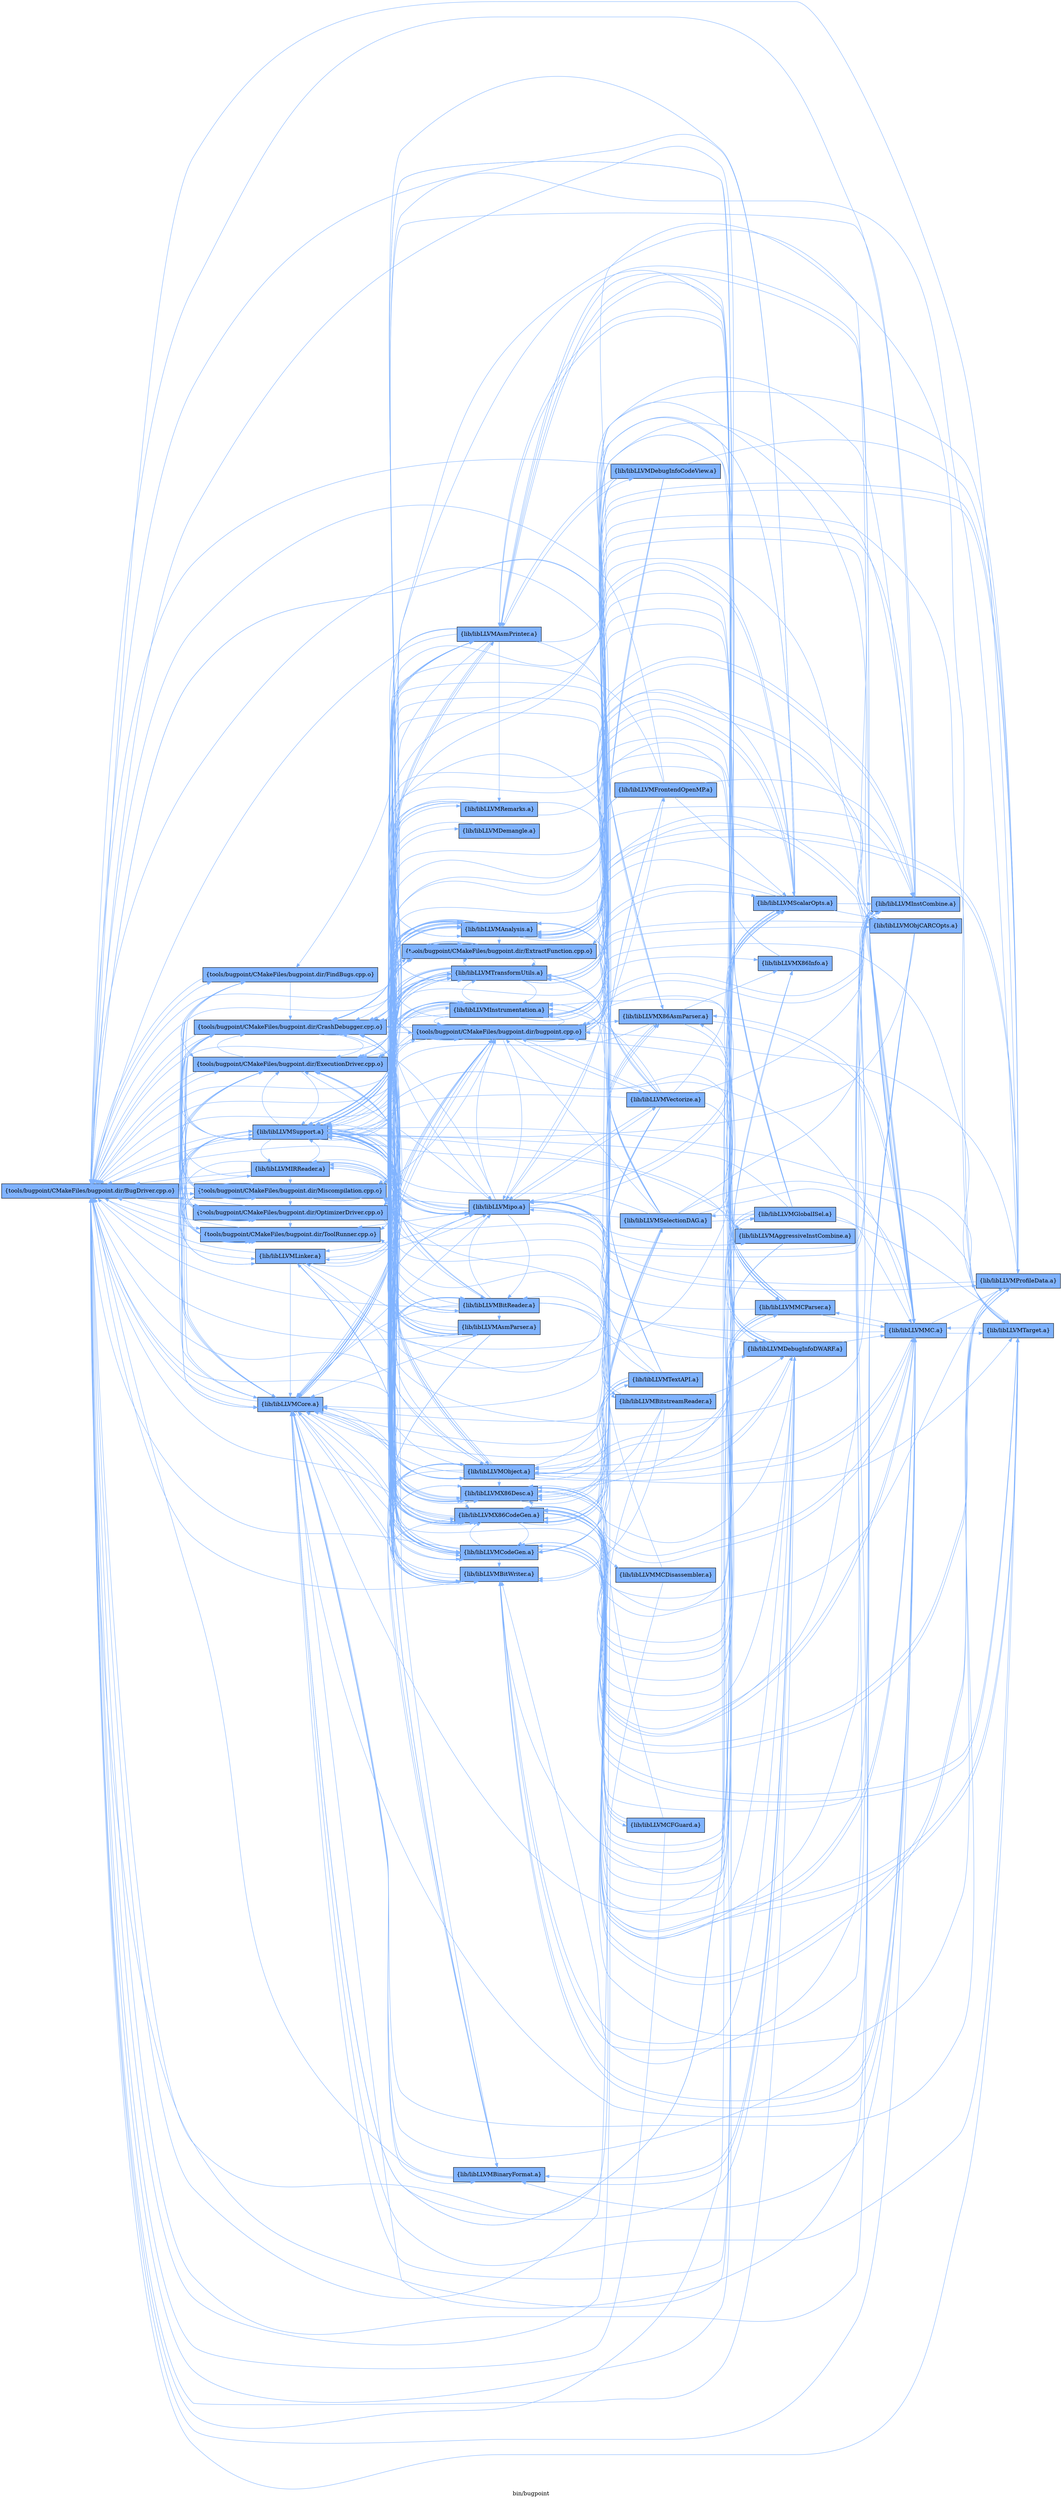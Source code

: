 digraph "bin/bugpoint" {
	label="bin/bugpoint";
	rankdir=LR;
	{ rank=same; Node0x55dd53331638;  }
	{ rank=same; Node0x55dd53336f98; Node0x55dd533371c8; Node0x55dd53338488; Node0x55dd533386b8; Node0x55dd533393d8; Node0x55dd53334478; Node0x55dd5331c198; Node0x55dd5331b798; Node0x55dd5331cf58; Node0x55dd53330b48;  }
	{ rank=same; Node0x55dd53337e48; Node0x55dd5333b598; Node0x55dd5331fed8; Node0x55dd533315e8; Node0x55dd533203d8; Node0x55dd5331ee98; Node0x55dd5331f4d8; Node0x55dd533297a8; Node0x55dd5331df98; Node0x55dd53329258; Node0x55dd5333f788; Node0x55dd5331cc88; Node0x55dd5331c698; Node0x55dd5331de08; Node0x55dd5331caa8; Node0x55dd5332fc48; Node0x55dd533284e8;  }

	Node0x55dd53331638 [shape=record,shape=box,group=1,style=filled,fillcolor="0.600000 0.5 1",label="{tools/bugpoint/CMakeFiles/bugpoint.dir/BugDriver.cpp.o}"];
	Node0x55dd53331638 -> Node0x55dd53336f98[color="0.600000 0.5 1"];
	Node0x55dd53331638 -> Node0x55dd533371c8[color="0.600000 0.5 1"];
	Node0x55dd53331638 -> Node0x55dd53338488[color="0.600000 0.5 1"];
	Node0x55dd53331638 -> Node0x55dd533386b8[color="0.600000 0.5 1"];
	Node0x55dd53331638 -> Node0x55dd533393d8[color="0.600000 0.5 1"];
	Node0x55dd53331638 -> Node0x55dd53334478[color="0.600000 0.5 1"];
	Node0x55dd53331638 -> Node0x55dd5331c198[color="0.600000 0.5 1"];
	Node0x55dd53331638 -> Node0x55dd5331b798[color="0.600000 0.5 1"];
	Node0x55dd53331638 -> Node0x55dd5331cf58[color="0.600000 0.5 1"];
	Node0x55dd53331638 -> Node0x55dd53330b48[color="0.600000 0.5 1"];
	Node0x55dd53336f98 [shape=record,shape=box,group=1,style=filled,fillcolor="0.600000 0.5 1",label="{tools/bugpoint/CMakeFiles/bugpoint.dir/CrashDebugger.cpp.o}"];
	Node0x55dd53336f98 -> Node0x55dd53331638[color="0.600000 0.5 1"];
	Node0x55dd53336f98 -> Node0x55dd533371c8[color="0.600000 0.5 1"];
	Node0x55dd53336f98 -> Node0x55dd53337e48[color="0.600000 0.5 1"];
	Node0x55dd53336f98 -> Node0x55dd533393d8[color="0.600000 0.5 1"];
	Node0x55dd53336f98 -> Node0x55dd5333b598[color="0.600000 0.5 1"];
	Node0x55dd53336f98 -> Node0x55dd5331fed8[color="0.600000 0.5 1"];
	Node0x55dd53336f98 -> Node0x55dd5331c198[color="0.600000 0.5 1"];
	Node0x55dd53336f98 -> Node0x55dd53330b48[color="0.600000 0.5 1"];
	Node0x55dd53336f98 -> Node0x55dd533315e8[color="0.600000 0.5 1"];
	Node0x55dd533371c8 [shape=record,shape=box,group=1,style=filled,fillcolor="0.600000 0.5 1",label="{tools/bugpoint/CMakeFiles/bugpoint.dir/ExecutionDriver.cpp.o}"];
	Node0x55dd533371c8 -> Node0x55dd53331638[color="0.600000 0.5 1"];
	Node0x55dd533371c8 -> Node0x55dd53336f98[color="0.600000 0.5 1"];
	Node0x55dd533371c8 -> Node0x55dd533393d8[color="0.600000 0.5 1"];
	Node0x55dd533371c8 -> Node0x55dd53334478[color="0.600000 0.5 1"];
	Node0x55dd533371c8 -> Node0x55dd53330b48[color="0.600000 0.5 1"];
	Node0x55dd53338488 [shape=record,shape=box,group=1,style=filled,fillcolor="0.600000 0.5 1",label="{tools/bugpoint/CMakeFiles/bugpoint.dir/FindBugs.cpp.o}"];
	Node0x55dd53338488 -> Node0x55dd53331638[color="0.600000 0.5 1"];
	Node0x55dd53338488 -> Node0x55dd53336f98[color="0.600000 0.5 1"];
	Node0x55dd53338488 -> Node0x55dd533371c8[color="0.600000 0.5 1"];
	Node0x55dd53338488 -> Node0x55dd533386b8[color="0.600000 0.5 1"];
	Node0x55dd53338488 -> Node0x55dd533393d8[color="0.600000 0.5 1"];
	Node0x55dd53338488 -> Node0x55dd53330b48[color="0.600000 0.5 1"];
	Node0x55dd533386b8 [shape=record,shape=box,group=1,style=filled,fillcolor="0.600000 0.5 1",label="{tools/bugpoint/CMakeFiles/bugpoint.dir/Miscompilation.cpp.o}"];
	Node0x55dd533386b8 -> Node0x55dd53331638[color="0.600000 0.5 1"];
	Node0x55dd533386b8 -> Node0x55dd53336f98[color="0.600000 0.5 1"];
	Node0x55dd533386b8 -> Node0x55dd533371c8[color="0.600000 0.5 1"];
	Node0x55dd533386b8 -> Node0x55dd53337e48[color="0.600000 0.5 1"];
	Node0x55dd533386b8 -> Node0x55dd53338488[color="0.600000 0.5 1"];
	Node0x55dd533386b8 -> Node0x55dd533393d8[color="0.600000 0.5 1"];
	Node0x55dd533386b8 -> Node0x55dd53334478[color="0.600000 0.5 1"];
	Node0x55dd533386b8 -> Node0x55dd5333b598[color="0.600000 0.5 1"];
	Node0x55dd533386b8 -> Node0x55dd5331c198[color="0.600000 0.5 1"];
	Node0x55dd533386b8 -> Node0x55dd5331cf58[color="0.600000 0.5 1"];
	Node0x55dd533386b8 -> Node0x55dd53330b48[color="0.600000 0.5 1"];
	Node0x55dd533386b8 -> Node0x55dd533315e8[color="0.600000 0.5 1"];
	Node0x55dd533393d8 [shape=record,shape=box,group=1,style=filled,fillcolor="0.600000 0.5 1",label="{tools/bugpoint/CMakeFiles/bugpoint.dir/OptimizerDriver.cpp.o}"];
	Node0x55dd533393d8 -> Node0x55dd53331638[color="0.600000 0.5 1"];
	Node0x55dd533393d8 -> Node0x55dd53336f98[color="0.600000 0.5 1"];
	Node0x55dd533393d8 -> Node0x55dd533371c8[color="0.600000 0.5 1"];
	Node0x55dd533393d8 -> Node0x55dd53334478[color="0.600000 0.5 1"];
	Node0x55dd533393d8 -> Node0x55dd533203d8[color="0.600000 0.5 1"];
	Node0x55dd533393d8 -> Node0x55dd53330b48[color="0.600000 0.5 1"];
	Node0x55dd53334478 [shape=record,shape=box,group=1,style=filled,fillcolor="0.600000 0.5 1",label="{tools/bugpoint/CMakeFiles/bugpoint.dir/ToolRunner.cpp.o}"];
	Node0x55dd53334478 -> Node0x55dd53331638[color="0.600000 0.5 1"];
	Node0x55dd53334478 -> Node0x55dd53336f98[color="0.600000 0.5 1"];
	Node0x55dd53334478 -> Node0x55dd533371c8[color="0.600000 0.5 1"];
	Node0x55dd53334478 -> Node0x55dd53338488[color="0.600000 0.5 1"];
	Node0x55dd53334478 -> Node0x55dd53330b48[color="0.600000 0.5 1"];
	Node0x55dd5331c198 [shape=record,shape=box,group=1,style=filled,fillcolor="0.600000 0.5 1",label="{lib/libLLVMCore.a}"];
	Node0x55dd5331c198 -> Node0x55dd53331638[color="0.600000 0.5 1"];
	Node0x55dd5331c198 -> Node0x55dd53330b48[color="0.600000 0.5 1"];
	Node0x55dd5331c198 -> Node0x55dd53336f98[color="0.600000 0.5 1"];
	Node0x55dd5331c198 -> Node0x55dd5331ee98[color="0.600000 0.5 1"];
	Node0x55dd5331c198 -> Node0x55dd5331fed8[color="0.600000 0.5 1"];
	Node0x55dd5331c198 -> Node0x55dd533203d8[color="0.600000 0.5 1"];
	Node0x55dd5331c198 -> Node0x55dd5331f4d8[color="0.600000 0.5 1"];
	Node0x55dd5331c198 -> Node0x55dd533297a8[color="0.600000 0.5 1"];
	Node0x55dd5331c198 -> Node0x55dd5331df98[color="0.600000 0.5 1"];
	Node0x55dd5331c198 -> Node0x55dd53337e48[color="0.600000 0.5 1"];
	Node0x55dd5331c198 -> Node0x55dd53338488[color="0.600000 0.5 1"];
	Node0x55dd5331c198 -> Node0x55dd53329258[color="0.600000 0.5 1"];
	Node0x55dd5331c198 -> Node0x55dd533371c8[color="0.600000 0.5 1"];
	Node0x55dd5331c198 -> Node0x55dd5333b598[color="0.600000 0.5 1"];
	Node0x55dd5331b798 [shape=record,shape=box,group=1,style=filled,fillcolor="0.600000 0.5 1",label="{lib/libLLVMIRReader.a}"];
	Node0x55dd5331b798 -> Node0x55dd53331638[color="0.600000 0.5 1"];
	Node0x55dd5331b798 -> Node0x55dd53336f98[color="0.600000 0.5 1"];
	Node0x55dd5331b798 -> Node0x55dd533386b8[color="0.600000 0.5 1"];
	Node0x55dd5331b798 -> Node0x55dd5331f4d8[color="0.600000 0.5 1"];
	Node0x55dd5331b798 -> Node0x55dd5331c198[color="0.600000 0.5 1"];
	Node0x55dd5331b798 -> Node0x55dd53330b48[color="0.600000 0.5 1"];
	Node0x55dd5331b798 -> Node0x55dd5333f788[color="0.600000 0.5 1"];
	Node0x55dd5331b798 -> Node0x55dd5331cc88[color="0.600000 0.5 1"];
	Node0x55dd5331cf58 [shape=record,shape=box,group=1,style=filled,fillcolor="0.600000 0.5 1",label="{lib/libLLVMLinker.a}"];
	Node0x55dd5331cf58 -> Node0x55dd53331638[color="0.600000 0.5 1"];
	Node0x55dd5331cf58 -> Node0x55dd53336f98[color="0.600000 0.5 1"];
	Node0x55dd5331cf58 -> Node0x55dd5331ee98[color="0.600000 0.5 1"];
	Node0x55dd5331cf58 -> Node0x55dd5331fed8[color="0.600000 0.5 1"];
	Node0x55dd5331cf58 -> Node0x55dd5331f4d8[color="0.600000 0.5 1"];
	Node0x55dd5331cf58 -> Node0x55dd5331c198[color="0.600000 0.5 1"];
	Node0x55dd5331cf58 -> Node0x55dd5331c698[color="0.600000 0.5 1"];
	Node0x55dd5331cf58 -> Node0x55dd53330b48[color="0.600000 0.5 1"];
	Node0x55dd5331cf58 -> Node0x55dd533315e8[color="0.600000 0.5 1"];
	Node0x55dd5331cf58 -> Node0x55dd5331de08[color="0.600000 0.5 1"];
	Node0x55dd53330b48 [shape=record,shape=box,group=1,style=filled,fillcolor="0.600000 0.5 1",label="{lib/libLLVMSupport.a}"];
	Node0x55dd53330b48 -> Node0x55dd53331638[color="0.600000 0.5 1"];
	Node0x55dd53330b48 -> Node0x55dd53336f98[color="0.600000 0.5 1"];
	Node0x55dd53330b48 -> Node0x55dd533371c8[color="0.600000 0.5 1"];
	Node0x55dd53330b48 -> Node0x55dd5331ee98[color="0.600000 0.5 1"];
	Node0x55dd53330b48 -> Node0x55dd5331fed8[color="0.600000 0.5 1"];
	Node0x55dd53330b48 -> Node0x55dd5331f4d8[color="0.600000 0.5 1"];
	Node0x55dd53330b48 -> Node0x55dd5331c198[color="0.600000 0.5 1"];
	Node0x55dd53330b48 -> Node0x55dd5333b598[color="0.600000 0.5 1"];
	Node0x55dd53330b48 -> Node0x55dd533203d8[color="0.600000 0.5 1"];
	Node0x55dd53330b48 -> Node0x55dd53334478[color="0.600000 0.5 1"];
	Node0x55dd53330b48 -> Node0x55dd5331df98[color="0.600000 0.5 1"];
	Node0x55dd53330b48 -> Node0x55dd5331caa8[color="0.600000 0.5 1"];
	Node0x55dd53330b48 -> Node0x55dd5331b798[color="0.600000 0.5 1"];
	Node0x55dd53330b48 -> Node0x55dd5331c698[color="0.600000 0.5 1"];
	Node0x55dd53330b48 -> Node0x55dd53337e48[color="0.600000 0.5 1"];
	Node0x55dd53330b48 -> Node0x55dd5332fc48[color="0.600000 0.5 1"];
	Node0x55dd53330b48 -> Node0x55dd533284e8[color="0.600000 0.5 1"];
	Node0x55dd53330b48 -> Node0x55dd5331de08[color="0.600000 0.5 1"];
	Node0x55dd53337e48 [shape=record,shape=box,group=1,style=filled,fillcolor="0.600000 0.5 1",label="{tools/bugpoint/CMakeFiles/bugpoint.dir/ExtractFunction.cpp.o}"];
	Node0x55dd53337e48 -> Node0x55dd53331638[color="0.600000 0.5 1"];
	Node0x55dd53337e48 -> Node0x55dd53336f98[color="0.600000 0.5 1"];
	Node0x55dd53337e48 -> Node0x55dd533371c8[color="0.600000 0.5 1"];
	Node0x55dd53337e48 -> Node0x55dd533393d8[color="0.600000 0.5 1"];
	Node0x55dd53337e48 -> Node0x55dd5331c198[color="0.600000 0.5 1"];
	Node0x55dd53337e48 -> Node0x55dd53330b48[color="0.600000 0.5 1"];
	Node0x55dd53337e48 -> Node0x55dd533315e8[color="0.600000 0.5 1"];
	Node0x55dd5333b598 [shape=record,shape=box,group=1,style=filled,fillcolor="0.600000 0.5 1",label="{tools/bugpoint/CMakeFiles/bugpoint.dir/bugpoint.cpp.o}"];
	Node0x55dd5333b598 -> Node0x55dd53331638[color="0.600000 0.5 1"];
	Node0x55dd5333b598 -> Node0x55dd53336f98[color="0.600000 0.5 1"];
	Node0x55dd5333b598 -> Node0x55dd533371c8[color="0.600000 0.5 1"];
	Node0x55dd5333b598 -> Node0x55dd5331e998[color="0.600000 0.5 1"];
	Node0x55dd5333b598 -> Node0x55dd5331ee98[color="0.600000 0.5 1"];
	Node0x55dd5333b598 -> Node0x55dd5331df98[color="0.600000 0.5 1"];
	Node0x55dd5333b598 -> Node0x55dd5331fed8[color="0.600000 0.5 1"];
	Node0x55dd5333b598 -> Node0x55dd5331e498[color="0.600000 0.5 1"];
	Node0x55dd5333b598 -> Node0x55dd5331f4d8[color="0.600000 0.5 1"];
	Node0x55dd5333b598 -> Node0x55dd5331c198[color="0.600000 0.5 1"];
	Node0x55dd5333b598 -> Node0x55dd5331c698[color="0.600000 0.5 1"];
	Node0x55dd5333b598 -> Node0x55dd5331bc98[color="0.600000 0.5 1"];
	Node0x55dd5333b598 -> Node0x55dd5331d958[color="0.600000 0.5 1"];
	Node0x55dd5333b598 -> Node0x55dd5331caa8[color="0.600000 0.5 1"];
	Node0x55dd5333b598 -> Node0x55dd53332b78[color="0.600000 0.5 1"];
	Node0x55dd5333b598 -> Node0x55dd53333028[color="0.600000 0.5 1"];
	Node0x55dd5333b598 -> Node0x55dd53330b48[color="0.600000 0.5 1"];
	Node0x55dd5333b598 -> Node0x55dd53331098[color="0.600000 0.5 1"];
	Node0x55dd5333b598 -> Node0x55dd533315e8[color="0.600000 0.5 1"];
	Node0x55dd5333b598 -> Node0x55dd53331ae8[color="0.600000 0.5 1"];
	Node0x55dd5331fed8 [shape=record,shape=box,group=1,style=filled,fillcolor="0.600000 0.5 1",label="{lib/libLLVMAnalysis.a}"];
	Node0x55dd5331fed8 -> Node0x55dd53331638[color="0.600000 0.5 1"];
	Node0x55dd5331fed8 -> Node0x55dd53336f98[color="0.600000 0.5 1"];
	Node0x55dd5331fed8 -> Node0x55dd5331ee98[color="0.600000 0.5 1"];
	Node0x55dd5331fed8 -> Node0x55dd5331c198[color="0.600000 0.5 1"];
	Node0x55dd5331fed8 -> Node0x55dd53330b48[color="0.600000 0.5 1"];
	Node0x55dd5331fed8 -> Node0x55dd5333b598[color="0.600000 0.5 1"];
	Node0x55dd5331fed8 -> Node0x55dd533371c8[color="0.600000 0.5 1"];
	Node0x55dd5331fed8 -> Node0x55dd533386b8[color="0.600000 0.5 1"];
	Node0x55dd5331fed8 -> Node0x55dd53337e48[color="0.600000 0.5 1"];
	Node0x55dd5331fed8 -> Node0x55dd533297a8[color="0.600000 0.5 1"];
	Node0x55dd5331fed8 -> Node0x55dd5331de08[color="0.600000 0.5 1"];
	Node0x55dd5331fed8 -> Node0x55dd5331ecb8[color="0.600000 0.5 1"];
	Node0x55dd5331fed8 -> Node0x55dd5331f4d8[color="0.600000 0.5 1"];
	Node0x55dd5331fed8 -> Node0x55dd53334478[color="0.600000 0.5 1"];
	Node0x55dd5331fed8 -> Node0x55dd53333028[color="0.600000 0.5 1"];
	Node0x55dd5331fed8 -> Node0x55dd5331c698[color="0.600000 0.5 1"];
	Node0x55dd533315e8 [shape=record,shape=box,group=1,style=filled,fillcolor="0.600000 0.5 1",label="{lib/libLLVMTransformUtils.a}"];
	Node0x55dd533315e8 -> Node0x55dd53331638[color="0.600000 0.5 1"];
	Node0x55dd533315e8 -> Node0x55dd53330b48[color="0.600000 0.5 1"];
	Node0x55dd533315e8 -> Node0x55dd53336f98[color="0.600000 0.5 1"];
	Node0x55dd533315e8 -> Node0x55dd533371c8[color="0.600000 0.5 1"];
	Node0x55dd533315e8 -> Node0x55dd5331ee98[color="0.600000 0.5 1"];
	Node0x55dd533315e8 -> Node0x55dd5331fed8[color="0.600000 0.5 1"];
	Node0x55dd533315e8 -> Node0x55dd5331f4d8[color="0.600000 0.5 1"];
	Node0x55dd533315e8 -> Node0x55dd5331c198[color="0.600000 0.5 1"];
	Node0x55dd533315e8 -> Node0x55dd5331d958[color="0.600000 0.5 1"];
	Node0x55dd533315e8 -> Node0x55dd5331c698[color="0.600000 0.5 1"];
	Node0x55dd533315e8 -> Node0x55dd53333028[color="0.600000 0.5 1"];
	Node0x55dd533315e8 -> Node0x55dd533386b8[color="0.600000 0.5 1"];
	Node0x55dd533315e8 -> Node0x55dd533203d8[color="0.600000 0.5 1"];
	Node0x55dd533315e8 -> Node0x55dd5333b598[color="0.600000 0.5 1"];
	Node0x55dd533315e8 -> Node0x55dd53332b78[color="0.600000 0.5 1"];
	Node0x55dd533315e8 -> Node0x55dd53334478[color="0.600000 0.5 1"];
	Node0x55dd533315e8 -> Node0x55dd53337e48[color="0.600000 0.5 1"];
	Node0x55dd533315e8 -> Node0x55dd5331caa8[color="0.600000 0.5 1"];
	Node0x55dd533315e8 -> Node0x55dd5331cf58[color="0.600000 0.5 1"];
	Node0x55dd533203d8 [shape=record,shape=box,group=1,style=filled,fillcolor="0.600000 0.5 1",label="{lib/libLLVMBitWriter.a}"];
	Node0x55dd533203d8 -> Node0x55dd53331638[color="0.600000 0.5 1"];
	Node0x55dd533203d8 -> Node0x55dd53336f98[color="0.600000 0.5 1"];
	Node0x55dd533203d8 -> Node0x55dd5333b598[color="0.600000 0.5 1"];
	Node0x55dd533203d8 -> Node0x55dd5331ee98[color="0.600000 0.5 1"];
	Node0x55dd533203d8 -> Node0x55dd5331fed8[color="0.600000 0.5 1"];
	Node0x55dd533203d8 -> Node0x55dd5331c198[color="0.600000 0.5 1"];
	Node0x55dd533203d8 -> Node0x55dd53330b48[color="0.600000 0.5 1"];
	Node0x55dd533203d8 -> Node0x55dd5331de08[color="0.600000 0.5 1"];
	Node0x55dd533203d8 -> Node0x55dd5331d368[color="0.600000 0.5 1"];
	Node0x55dd5331e998 [shape=record,shape=box,group=1,style=filled,fillcolor="0.600000 0.5 1",label="{lib/libLLVMX86AsmParser.a}"];
	Node0x55dd5331e998 -> Node0x55dd53331638[color="0.600000 0.5 1"];
	Node0x55dd5331e998 -> Node0x55dd53336f98[color="0.600000 0.5 1"];
	Node0x55dd5331e998 -> Node0x55dd5331df98[color="0.600000 0.5 1"];
	Node0x55dd5331e998 -> Node0x55dd5331e498[color="0.600000 0.5 1"];
	Node0x55dd5331e998 -> Node0x55dd53330b48[color="0.600000 0.5 1"];
	Node0x55dd5331e998 -> Node0x55dd5331e2b8[color="0.600000 0.5 1"];
	Node0x55dd5331e998 -> Node0x55dd5331d368[color="0.600000 0.5 1"];
	Node0x55dd5331ee98 [shape=record,shape=box,group=1,style=filled,fillcolor="0.600000 0.5 1",label="{lib/libLLVMX86CodeGen.a}"];
	Node0x55dd5331ee98 -> Node0x55dd53331638[color="0.600000 0.5 1"];
	Node0x55dd5331ee98 -> Node0x55dd5331df98[color="0.600000 0.5 1"];
	Node0x55dd5331ee98 -> Node0x55dd5331e498[color="0.600000 0.5 1"];
	Node0x55dd5331ee98 -> Node0x55dd5331f4d8[color="0.600000 0.5 1"];
	Node0x55dd5331ee98 -> Node0x55dd5331c198[color="0.600000 0.5 1"];
	Node0x55dd5331ee98 -> Node0x55dd53330b48[color="0.600000 0.5 1"];
	Node0x55dd5331ee98 -> Node0x55dd5332fc48[color="0.600000 0.5 1"];
	Node0x55dd5331ee98 -> Node0x55dd5331d368[color="0.600000 0.5 1"];
	Node0x55dd5331ee98 -> Node0x55dd53336f98[color="0.600000 0.5 1"];
	Node0x55dd5331ee98 -> Node0x55dd5333b598[color="0.600000 0.5 1"];
	Node0x55dd5331ee98 -> Node0x55dd5331fed8[color="0.600000 0.5 1"];
	Node0x55dd5331ee98 -> Node0x55dd53331098[color="0.600000 0.5 1"];
	Node0x55dd5331ee98 -> Node0x55dd53338cf8[color="0.600000 0.5 1"];
	Node0x55dd5331ee98 -> Node0x55dd53338848[color="0.600000 0.5 1"];
	Node0x55dd5331ee98 -> Node0x55dd53337448[color="0.600000 0.5 1"];
	Node0x55dd5331ee98 -> Node0x55dd5331ecb8[color="0.600000 0.5 1"];
	Node0x55dd5331ee98 -> Node0x55dd533315e8[color="0.600000 0.5 1"];
	Node0x55dd5331df98 [shape=record,shape=box,group=1,style=filled,fillcolor="0.600000 0.5 1",label="{lib/libLLVMX86Desc.a}"];
	Node0x55dd5331df98 -> Node0x55dd53331638[color="0.600000 0.5 1"];
	Node0x55dd5331df98 -> Node0x55dd53336f98[color="0.600000 0.5 1"];
	Node0x55dd5331df98 -> Node0x55dd53330b48[color="0.600000 0.5 1"];
	Node0x55dd5331df98 -> Node0x55dd5331d368[color="0.600000 0.5 1"];
	Node0x55dd5331df98 -> Node0x55dd5331ee98[color="0.600000 0.5 1"];
	Node0x55dd5331df98 -> Node0x55dd5331e498[color="0.600000 0.5 1"];
	Node0x55dd5331df98 -> Node0x55dd5332f748[color="0.600000 0.5 1"];
	Node0x55dd5331df98 -> Node0x55dd5333b598[color="0.600000 0.5 1"];
	Node0x55dd5331df98 -> Node0x55dd5331e998[color="0.600000 0.5 1"];
	Node0x55dd5331df98 -> Node0x55dd533297a8[color="0.600000 0.5 1"];
	Node0x55dd5331e498 [shape=record,shape=box,group=1,style=filled,fillcolor="0.600000 0.5 1",label="{lib/libLLVMX86Info.a}"];
	Node0x55dd5331e498 -> Node0x55dd53331638[color="0.600000 0.5 1"];
	Node0x55dd5331e498 -> Node0x55dd53330b48[color="0.600000 0.5 1"];
	Node0x55dd5331f4d8 [shape=record,shape=box,group=1,style=filled,fillcolor="0.600000 0.5 1",label="{lib/libLLVMCodeGen.a}"];
	Node0x55dd5331f4d8 -> Node0x55dd53331638[color="0.600000 0.5 1"];
	Node0x55dd5331f4d8 -> Node0x55dd53336f98[color="0.600000 0.5 1"];
	Node0x55dd5331f4d8 -> Node0x55dd5331ee98[color="0.600000 0.5 1"];
	Node0x55dd5331f4d8 -> Node0x55dd5331fed8[color="0.600000 0.5 1"];
	Node0x55dd5331f4d8 -> Node0x55dd5331c198[color="0.600000 0.5 1"];
	Node0x55dd5331f4d8 -> Node0x55dd53330b48[color="0.600000 0.5 1"];
	Node0x55dd5331f4d8 -> Node0x55dd5333b598[color="0.600000 0.5 1"];
	Node0x55dd5331f4d8 -> Node0x55dd5331d368[color="0.600000 0.5 1"];
	Node0x55dd5331f4d8 -> Node0x55dd533315e8[color="0.600000 0.5 1"];
	Node0x55dd5331f4d8 -> Node0x55dd5331df98[color="0.600000 0.5 1"];
	Node0x55dd5331f4d8 -> Node0x55dd533371c8[color="0.600000 0.5 1"];
	Node0x55dd5331f4d8 -> Node0x55dd53331098[color="0.600000 0.5 1"];
	Node0x55dd5331f4d8 -> Node0x55dd53337e48[color="0.600000 0.5 1"];
	Node0x55dd5331f4d8 -> Node0x55dd533203d8[color="0.600000 0.5 1"];
	Node0x55dd5331f4d8 -> Node0x55dd53334478[color="0.600000 0.5 1"];
	Node0x55dd5331f4d8 -> Node0x55dd5331ecb8[color="0.600000 0.5 1"];
	Node0x55dd5331f4d8 -> Node0x55dd53333028[color="0.600000 0.5 1"];
	Node0x55dd5331f4d8 -> Node0x55dd533386b8[color="0.600000 0.5 1"];
	Node0x55dd5331f4d8 -> Node0x55dd5332fc48[color="0.600000 0.5 1"];
	Node0x55dd5331c698 [shape=record,shape=box,group=1,style=filled,fillcolor="0.600000 0.5 1",label="{lib/libLLVMipo.a}"];
	Node0x55dd5331c698 -> Node0x55dd53331638[color="0.600000 0.5 1"];
	Node0x55dd5331c698 -> Node0x55dd5331ee98[color="0.600000 0.5 1"];
	Node0x55dd5331c698 -> Node0x55dd5331fed8[color="0.600000 0.5 1"];
	Node0x55dd5331c698 -> Node0x55dd5331f4d8[color="0.600000 0.5 1"];
	Node0x55dd5331c698 -> Node0x55dd5331c198[color="0.600000 0.5 1"];
	Node0x55dd5331c698 -> Node0x55dd53330b48[color="0.600000 0.5 1"];
	Node0x55dd5331c698 -> Node0x55dd533315e8[color="0.600000 0.5 1"];
	Node0x55dd5331c698 -> Node0x55dd533386b8[color="0.600000 0.5 1"];
	Node0x55dd5331c698 -> Node0x55dd533203d8[color="0.600000 0.5 1"];
	Node0x55dd5331c698 -> Node0x55dd53336f98[color="0.600000 0.5 1"];
	Node0x55dd5331c698 -> Node0x55dd533371c8[color="0.600000 0.5 1"];
	Node0x55dd5331c698 -> Node0x55dd5333b598[color="0.600000 0.5 1"];
	Node0x55dd5331c698 -> Node0x55dd5331b798[color="0.600000 0.5 1"];
	Node0x55dd5331c698 -> Node0x55dd5331cf58[color="0.600000 0.5 1"];
	Node0x55dd5331c698 -> Node0x55dd5331cc88[color="0.600000 0.5 1"];
	Node0x55dd5331c698 -> Node0x55dd5331f258[color="0.600000 0.5 1"];
	Node0x55dd5331c698 -> Node0x55dd5331bc98[color="0.600000 0.5 1"];
	Node0x55dd5331c698 -> Node0x55dd5331d958[color="0.600000 0.5 1"];
	Node0x55dd5331c698 -> Node0x55dd5331caa8[color="0.600000 0.5 1"];
	Node0x55dd5331c698 -> Node0x55dd53333028[color="0.600000 0.5 1"];
	Node0x55dd5331c698 -> Node0x55dd53331ae8[color="0.600000 0.5 1"];
	Node0x55dd5331c698 -> Node0x55dd5331ecb8[color="0.600000 0.5 1"];
	Node0x55dd5331c698 -> Node0x55dd53337e48[color="0.600000 0.5 1"];
	Node0x55dd5331c698 -> Node0x55dd53334478[color="0.600000 0.5 1"];
	Node0x55dd5331bc98 [shape=record,shape=box,group=1,style=filled,fillcolor="0.600000 0.5 1",label="{lib/libLLVMAggressiveInstCombine.a}"];
	Node0x55dd5331bc98 -> Node0x55dd53331638[color="0.600000 0.5 1"];
	Node0x55dd5331bc98 -> Node0x55dd5331ee98[color="0.600000 0.5 1"];
	Node0x55dd5331bc98 -> Node0x55dd5331fed8[color="0.600000 0.5 1"];
	Node0x55dd5331bc98 -> Node0x55dd5331f4d8[color="0.600000 0.5 1"];
	Node0x55dd5331bc98 -> Node0x55dd5331c198[color="0.600000 0.5 1"];
	Node0x55dd5331bc98 -> Node0x55dd53330b48[color="0.600000 0.5 1"];
	Node0x55dd5331bc98 -> Node0x55dd533315e8[color="0.600000 0.5 1"];
	Node0x55dd5331d958 [shape=record,shape=box,group=1,style=filled,fillcolor="0.600000 0.5 1",label="{lib/libLLVMInstCombine.a}"];
	Node0x55dd5331d958 -> Node0x55dd53331638[color="0.600000 0.5 1"];
	Node0x55dd5331d958 -> Node0x55dd53336f98[color="0.600000 0.5 1"];
	Node0x55dd5331d958 -> Node0x55dd533371c8[color="0.600000 0.5 1"];
	Node0x55dd5331d958 -> Node0x55dd5333b598[color="0.600000 0.5 1"];
	Node0x55dd5331d958 -> Node0x55dd5331ee98[color="0.600000 0.5 1"];
	Node0x55dd5331d958 -> Node0x55dd5331fed8[color="0.600000 0.5 1"];
	Node0x55dd5331d958 -> Node0x55dd5331f4d8[color="0.600000 0.5 1"];
	Node0x55dd5331d958 -> Node0x55dd5331c198[color="0.600000 0.5 1"];
	Node0x55dd5331d958 -> Node0x55dd5331c698[color="0.600000 0.5 1"];
	Node0x55dd5331d958 -> Node0x55dd53330b48[color="0.600000 0.5 1"];
	Node0x55dd5331d958 -> Node0x55dd533315e8[color="0.600000 0.5 1"];
	Node0x55dd5331d958 -> Node0x55dd533386b8[color="0.600000 0.5 1"];
	Node0x55dd5331d958 -> Node0x55dd533203d8[color="0.600000 0.5 1"];
	Node0x55dd5331caa8 [shape=record,shape=box,group=1,style=filled,fillcolor="0.600000 0.5 1",label="{lib/libLLVMInstrumentation.a}"];
	Node0x55dd5331caa8 -> Node0x55dd53331638[color="0.600000 0.5 1"];
	Node0x55dd5331caa8 -> Node0x55dd53336f98[color="0.600000 0.5 1"];
	Node0x55dd5331caa8 -> Node0x55dd5331ee98[color="0.600000 0.5 1"];
	Node0x55dd5331caa8 -> Node0x55dd5331fed8[color="0.600000 0.5 1"];
	Node0x55dd5331caa8 -> Node0x55dd5331c198[color="0.600000 0.5 1"];
	Node0x55dd5331caa8 -> Node0x55dd53330b48[color="0.600000 0.5 1"];
	Node0x55dd5331caa8 -> Node0x55dd5331c698[color="0.600000 0.5 1"];
	Node0x55dd5331caa8 -> Node0x55dd5331ecb8[color="0.600000 0.5 1"];
	Node0x55dd5331caa8 -> Node0x55dd533371c8[color="0.600000 0.5 1"];
	Node0x55dd5331caa8 -> Node0x55dd533386b8[color="0.600000 0.5 1"];
	Node0x55dd5331caa8 -> Node0x55dd5333b598[color="0.600000 0.5 1"];
	Node0x55dd5331caa8 -> Node0x55dd5331f4d8[color="0.600000 0.5 1"];
	Node0x55dd5331caa8 -> Node0x55dd5331d958[color="0.600000 0.5 1"];
	Node0x55dd5331caa8 -> Node0x55dd533315e8[color="0.600000 0.5 1"];
	Node0x55dd5331caa8 -> Node0x55dd5331d368[color="0.600000 0.5 1"];
	Node0x55dd53332b78 [shape=record,shape=box,group=1,style=filled,fillcolor="0.600000 0.5 1",label="{lib/libLLVMObjCARCOpts.a}"];
	Node0x55dd53332b78 -> Node0x55dd53331638[color="0.600000 0.5 1"];
	Node0x55dd53332b78 -> Node0x55dd5331ee98[color="0.600000 0.5 1"];
	Node0x55dd53332b78 -> Node0x55dd5331fed8[color="0.600000 0.5 1"];
	Node0x55dd53332b78 -> Node0x55dd5331c198[color="0.600000 0.5 1"];
	Node0x55dd53332b78 -> Node0x55dd53330b48[color="0.600000 0.5 1"];
	Node0x55dd53332b78 -> Node0x55dd533315e8[color="0.600000 0.5 1"];
	Node0x55dd53332b78 -> Node0x55dd5333b598[color="0.600000 0.5 1"];
	Node0x55dd53332b78 -> Node0x55dd5331f4d8[color="0.600000 0.5 1"];
	Node0x55dd53333028 [shape=record,shape=box,group=1,style=filled,fillcolor="0.600000 0.5 1",label="{lib/libLLVMScalarOpts.a}"];
	Node0x55dd53333028 -> Node0x55dd53331638[color="0.600000 0.5 1"];
	Node0x55dd53333028 -> Node0x55dd53336f98[color="0.600000 0.5 1"];
	Node0x55dd53333028 -> Node0x55dd5331ee98[color="0.600000 0.5 1"];
	Node0x55dd53333028 -> Node0x55dd5331fed8[color="0.600000 0.5 1"];
	Node0x55dd53333028 -> Node0x55dd5331c198[color="0.600000 0.5 1"];
	Node0x55dd53333028 -> Node0x55dd5331c698[color="0.600000 0.5 1"];
	Node0x55dd53333028 -> Node0x55dd53330b48[color="0.600000 0.5 1"];
	Node0x55dd53333028 -> Node0x55dd533315e8[color="0.600000 0.5 1"];
	Node0x55dd53333028 -> Node0x55dd5333b598[color="0.600000 0.5 1"];
	Node0x55dd53333028 -> Node0x55dd5331f4d8[color="0.600000 0.5 1"];
	Node0x55dd53333028 -> Node0x55dd5331d958[color="0.600000 0.5 1"];
	Node0x55dd53333028 -> Node0x55dd533371c8[color="0.600000 0.5 1"];
	Node0x55dd53333028 -> Node0x55dd533203d8[color="0.600000 0.5 1"];
	Node0x55dd53333028 -> Node0x55dd5331caa8[color="0.600000 0.5 1"];
	Node0x55dd53333028 -> Node0x55dd53332b78[color="0.600000 0.5 1"];
	Node0x55dd53333028 -> Node0x55dd53337e48[color="0.600000 0.5 1"];
	Node0x55dd53333028 -> Node0x55dd533386b8[color="0.600000 0.5 1"];
	Node0x55dd53331098 [shape=record,shape=box,group=1,style=filled,fillcolor="0.600000 0.5 1",label="{lib/libLLVMTarget.a}"];
	Node0x55dd53331098 -> Node0x55dd53331638[color="0.600000 0.5 1"];
	Node0x55dd53331098 -> Node0x55dd5331ee98[color="0.600000 0.5 1"];
	Node0x55dd53331098 -> Node0x55dd5331fed8[color="0.600000 0.5 1"];
	Node0x55dd53331098 -> Node0x55dd5331c198[color="0.600000 0.5 1"];
	Node0x55dd53331098 -> Node0x55dd53330b48[color="0.600000 0.5 1"];
	Node0x55dd53331098 -> Node0x55dd5331f4d8[color="0.600000 0.5 1"];
	Node0x55dd53331098 -> Node0x55dd5331d368[color="0.600000 0.5 1"];
	Node0x55dd53331ae8 [shape=record,shape=box,group=1,style=filled,fillcolor="0.600000 0.5 1",label="{lib/libLLVMVectorize.a}"];
	Node0x55dd53331ae8 -> Node0x55dd53331638[color="0.600000 0.5 1"];
	Node0x55dd53331ae8 -> Node0x55dd5331ee98[color="0.600000 0.5 1"];
	Node0x55dd53331ae8 -> Node0x55dd5331fed8[color="0.600000 0.5 1"];
	Node0x55dd53331ae8 -> Node0x55dd5331f4d8[color="0.600000 0.5 1"];
	Node0x55dd53331ae8 -> Node0x55dd5331c198[color="0.600000 0.5 1"];
	Node0x55dd53331ae8 -> Node0x55dd5331d958[color="0.600000 0.5 1"];
	Node0x55dd53331ae8 -> Node0x55dd53333028[color="0.600000 0.5 1"];
	Node0x55dd53331ae8 -> Node0x55dd53330b48[color="0.600000 0.5 1"];
	Node0x55dd53331ae8 -> Node0x55dd533315e8[color="0.600000 0.5 1"];
	Node0x55dd53331ae8 -> Node0x55dd53336f98[color="0.600000 0.5 1"];
	Node0x55dd53331ae8 -> Node0x55dd533386b8[color="0.600000 0.5 1"];
	Node0x55dd53331ae8 -> Node0x55dd5333b598[color="0.600000 0.5 1"];
	Node0x55dd53331ae8 -> Node0x55dd5331c698[color="0.600000 0.5 1"];
	Node0x55dd53331ae8 -> Node0x55dd5331bc98[color="0.600000 0.5 1"];
	Node0x55dd53331ae8 -> Node0x55dd5331caa8[color="0.600000 0.5 1"];
	Node0x55dd5331e2b8 [shape=record,shape=box,group=1,style=filled,fillcolor="0.600000 0.5 1",label="{lib/libLLVMMCParser.a}"];
	Node0x55dd5331e2b8 -> Node0x55dd53331638[color="0.600000 0.5 1"];
	Node0x55dd5331e2b8 -> Node0x55dd53336f98[color="0.600000 0.5 1"];
	Node0x55dd5331e2b8 -> Node0x55dd5331e998[color="0.600000 0.5 1"];
	Node0x55dd5331e2b8 -> Node0x55dd5331ee98[color="0.600000 0.5 1"];
	Node0x55dd5331e2b8 -> Node0x55dd5331df98[color="0.600000 0.5 1"];
	Node0x55dd5331e2b8 -> Node0x55dd5331fed8[color="0.600000 0.5 1"];
	Node0x55dd5331e2b8 -> Node0x55dd5331f4d8[color="0.600000 0.5 1"];
	Node0x55dd5331e2b8 -> Node0x55dd5331c698[color="0.600000 0.5 1"];
	Node0x55dd5331e2b8 -> Node0x55dd53330b48[color="0.600000 0.5 1"];
	Node0x55dd5331e2b8 -> Node0x55dd5332fc48[color="0.600000 0.5 1"];
	Node0x55dd5331e2b8 -> Node0x55dd5331de08[color="0.600000 0.5 1"];
	Node0x55dd5331e2b8 -> Node0x55dd5331d368[color="0.600000 0.5 1"];
	Node0x55dd5331e2b8 -> Node0x55dd5331c198[color="0.600000 0.5 1"];
	Node0x55dd5331e2b8 -> Node0x55dd5333b598[color="0.600000 0.5 1"];
	Node0x55dd5331d368 [shape=record,shape=box,group=1,style=filled,fillcolor="0.600000 0.5 1",label="{lib/libLLVMMC.a}"];
	Node0x55dd5331d368 -> Node0x55dd53331638[color="0.600000 0.5 1"];
	Node0x55dd5331d368 -> Node0x55dd5331df98[color="0.600000 0.5 1"];
	Node0x55dd5331d368 -> Node0x55dd53330b48[color="0.600000 0.5 1"];
	Node0x55dd5331d368 -> Node0x55dd53336f98[color="0.600000 0.5 1"];
	Node0x55dd5331d368 -> Node0x55dd533371c8[color="0.600000 0.5 1"];
	Node0x55dd5331d368 -> Node0x55dd533203d8[color="0.600000 0.5 1"];
	Node0x55dd5331d368 -> Node0x55dd5331f4d8[color="0.600000 0.5 1"];
	Node0x55dd5331d368 -> Node0x55dd5332fc48[color="0.600000 0.5 1"];
	Node0x55dd5331d368 -> Node0x55dd5331e2b8[color="0.600000 0.5 1"];
	Node0x55dd5331d368 -> Node0x55dd5331fed8[color="0.600000 0.5 1"];
	Node0x55dd5331d368 -> Node0x55dd5331c198[color="0.600000 0.5 1"];
	Node0x55dd5331d368 -> Node0x55dd5331de08[color="0.600000 0.5 1"];
	Node0x55dd5331d368 -> Node0x55dd5331e998[color="0.600000 0.5 1"];
	Node0x55dd5331d368 -> Node0x55dd5331ee98[color="0.600000 0.5 1"];
	Node0x55dd5331d368 -> Node0x55dd5331b798[color="0.600000 0.5 1"];
	Node0x55dd5331d368 -> Node0x55dd5331caa8[color="0.600000 0.5 1"];
	Node0x55dd5331d368 -> Node0x55dd53331098[color="0.600000 0.5 1"];
	Node0x55dd5331d368 -> Node0x55dd5331ecb8[color="0.600000 0.5 1"];
	Node0x55dd5331d368 -> Node0x55dd533297a8[color="0.600000 0.5 1"];
	Node0x55dd5332fc48 [shape=record,shape=box,group=1,style=filled,fillcolor="0.600000 0.5 1",label="{lib/libLLVMAsmPrinter.a}"];
	Node0x55dd5332fc48 -> Node0x55dd53331638[color="0.600000 0.5 1"];
	Node0x55dd5332fc48 -> Node0x55dd53336f98[color="0.600000 0.5 1"];
	Node0x55dd5332fc48 -> Node0x55dd5331ee98[color="0.600000 0.5 1"];
	Node0x55dd5332fc48 -> Node0x55dd5331df98[color="0.600000 0.5 1"];
	Node0x55dd5332fc48 -> Node0x55dd5331fed8[color="0.600000 0.5 1"];
	Node0x55dd5332fc48 -> Node0x55dd5331f4d8[color="0.600000 0.5 1"];
	Node0x55dd5332fc48 -> Node0x55dd5331c198[color="0.600000 0.5 1"];
	Node0x55dd5332fc48 -> Node0x55dd5331c698[color="0.600000 0.5 1"];
	Node0x55dd5332fc48 -> Node0x55dd53330b48[color="0.600000 0.5 1"];
	Node0x55dd5332fc48 -> Node0x55dd53331098[color="0.600000 0.5 1"];
	Node0x55dd5332fc48 -> Node0x55dd533315e8[color="0.600000 0.5 1"];
	Node0x55dd5332fc48 -> Node0x55dd5331d368[color="0.600000 0.5 1"];
	Node0x55dd5332fc48 -> Node0x55dd533297a8[color="0.600000 0.5 1"];
	Node0x55dd5332fc48 -> Node0x55dd53329258[color="0.600000 0.5 1"];
	Node0x55dd5332fc48 -> Node0x55dd53338488[color="0.600000 0.5 1"];
	Node0x55dd5332fc48 -> Node0x55dd5331e998[color="0.600000 0.5 1"];
	Node0x55dd5332fc48 -> Node0x55dd5331e2b8[color="0.600000 0.5 1"];
	Node0x55dd5332fc48 -> Node0x55dd53330698[color="0.600000 0.5 1"];
	Node0x55dd5332fc48 -> Node0x55dd533203d8[color="0.600000 0.5 1"];
	Node0x55dd5332fc48 -> Node0x55dd533371c8[color="0.600000 0.5 1"];
	Node0x55dd5332fc48 -> Node0x55dd5331db88[color="0.600000 0.5 1"];
	Node0x55dd53338cf8 [shape=record,shape=box,group=1,style=filled,fillcolor="0.600000 0.5 1",label="{lib/libLLVMSelectionDAG.a}"];
	Node0x55dd53338cf8 -> Node0x55dd53331638[color="0.600000 0.5 1"];
	Node0x55dd53338cf8 -> Node0x55dd53336f98[color="0.600000 0.5 1"];
	Node0x55dd53338cf8 -> Node0x55dd5333b598[color="0.600000 0.5 1"];
	Node0x55dd53338cf8 -> Node0x55dd5331ee98[color="0.600000 0.5 1"];
	Node0x55dd53338cf8 -> Node0x55dd5331fed8[color="0.600000 0.5 1"];
	Node0x55dd53338cf8 -> Node0x55dd5331f4d8[color="0.600000 0.5 1"];
	Node0x55dd53338cf8 -> Node0x55dd5331c198[color="0.600000 0.5 1"];
	Node0x55dd53338cf8 -> Node0x55dd5331d958[color="0.600000 0.5 1"];
	Node0x55dd53338cf8 -> Node0x55dd53330b48[color="0.600000 0.5 1"];
	Node0x55dd53338cf8 -> Node0x55dd533315e8[color="0.600000 0.5 1"];
	Node0x55dd53338cf8 -> Node0x55dd5331d368[color="0.600000 0.5 1"];
	Node0x55dd53338cf8 -> Node0x55dd5331c698[color="0.600000 0.5 1"];
	Node0x55dd53338cf8 -> Node0x55dd53333028[color="0.600000 0.5 1"];
	Node0x55dd53338cf8 -> Node0x55dd53331098[color="0.600000 0.5 1"];
	Node0x55dd53338cf8 -> Node0x55dd53338848[color="0.600000 0.5 1"];
	Node0x55dd53338cf8 -> Node0x55dd533203d8[color="0.600000 0.5 1"];
	Node0x55dd53338848 [shape=record,shape=box,group=1,style=filled,fillcolor="0.600000 0.5 1",label="{lib/libLLVMGlobalISel.a}"];
	Node0x55dd53338848 -> Node0x55dd53331638[color="0.600000 0.5 1"];
	Node0x55dd53338848 -> Node0x55dd5331ee98[color="0.600000 0.5 1"];
	Node0x55dd53338848 -> Node0x55dd5331f4d8[color="0.600000 0.5 1"];
	Node0x55dd53338848 -> Node0x55dd5331c198[color="0.600000 0.5 1"];
	Node0x55dd53338848 -> Node0x55dd53330b48[color="0.600000 0.5 1"];
	Node0x55dd53338848 -> Node0x55dd53336f98[color="0.600000 0.5 1"];
	Node0x55dd53338848 -> Node0x55dd5331fed8[color="0.600000 0.5 1"];
	Node0x55dd53338848 -> Node0x55dd53331098[color="0.600000 0.5 1"];
	Node0x55dd53338848 -> Node0x55dd53338cf8[color="0.600000 0.5 1"];
	Node0x55dd53338848 -> Node0x55dd5331d368[color="0.600000 0.5 1"];
	Node0x55dd53338848 -> Node0x55dd533315e8[color="0.600000 0.5 1"];
	Node0x55dd53337448 [shape=record,shape=box,group=1,style=filled,fillcolor="0.600000 0.5 1",label="{lib/libLLVMCFGuard.a}"];
	Node0x55dd53337448 -> Node0x55dd53331638[color="0.600000 0.5 1"];
	Node0x55dd53337448 -> Node0x55dd5331ee98[color="0.600000 0.5 1"];
	Node0x55dd53337448 -> Node0x55dd5331c198[color="0.600000 0.5 1"];
	Node0x55dd53337448 -> Node0x55dd53330b48[color="0.600000 0.5 1"];
	Node0x55dd5331ecb8 [shape=record,shape=box,group=1,style=filled,fillcolor="0.600000 0.5 1",label="{lib/libLLVMProfileData.a}"];
	Node0x55dd5331ecb8 -> Node0x55dd53331638[color="0.600000 0.5 1"];
	Node0x55dd5331ecb8 -> Node0x55dd53336f98[color="0.600000 0.5 1"];
	Node0x55dd5331ecb8 -> Node0x55dd5333b598[color="0.600000 0.5 1"];
	Node0x55dd5331ecb8 -> Node0x55dd5331fed8[color="0.600000 0.5 1"];
	Node0x55dd5331ecb8 -> Node0x55dd5331c198[color="0.600000 0.5 1"];
	Node0x55dd5331ecb8 -> Node0x55dd5331c698[color="0.600000 0.5 1"];
	Node0x55dd5331ecb8 -> Node0x55dd5331caa8[color="0.600000 0.5 1"];
	Node0x55dd5331ecb8 -> Node0x55dd53330b48[color="0.600000 0.5 1"];
	Node0x55dd5331ecb8 -> Node0x55dd5331df98[color="0.600000 0.5 1"];
	Node0x55dd5331ecb8 -> Node0x55dd533203d8[color="0.600000 0.5 1"];
	Node0x55dd5331ecb8 -> Node0x55dd5331ee98[color="0.600000 0.5 1"];
	Node0x55dd5331ecb8 -> Node0x55dd5331f4d8[color="0.600000 0.5 1"];
	Node0x55dd5332f748 [shape=record,shape=box,group=1,style=filled,fillcolor="0.600000 0.5 1",label="{lib/libLLVMMCDisassembler.a}"];
	Node0x55dd5332f748 -> Node0x55dd53331638[color="0.600000 0.5 1"];
	Node0x55dd5332f748 -> Node0x55dd53330b48[color="0.600000 0.5 1"];
	Node0x55dd533297a8 [shape=record,shape=box,group=1,style=filled,fillcolor="0.600000 0.5 1",label="{lib/libLLVMBinaryFormat.a}"];
	Node0x55dd533297a8 -> Node0x55dd53331638[color="0.600000 0.5 1"];
	Node0x55dd533297a8 -> Node0x55dd5331c198[color="0.600000 0.5 1"];
	Node0x55dd533297a8 -> Node0x55dd53330b48[color="0.600000 0.5 1"];
	Node0x55dd533297a8 -> Node0x55dd53330698[color="0.600000 0.5 1"];
	Node0x55dd5331de08 [shape=record,shape=box,group=1,style=filled,fillcolor="0.600000 0.5 1",label="{lib/libLLVMObject.a}"];
	Node0x55dd5331de08 -> Node0x55dd53331638[color="0.600000 0.5 1"];
	Node0x55dd5331de08 -> Node0x55dd5331c198[color="0.600000 0.5 1"];
	Node0x55dd5331de08 -> Node0x55dd53330b48[color="0.600000 0.5 1"];
	Node0x55dd5331de08 -> Node0x55dd533297a8[color="0.600000 0.5 1"];
	Node0x55dd5331de08 -> Node0x55dd53336f98[color="0.600000 0.5 1"];
	Node0x55dd5331de08 -> Node0x55dd533371c8[color="0.600000 0.5 1"];
	Node0x55dd5331de08 -> Node0x55dd53330698[color="0.600000 0.5 1"];
	Node0x55dd5331de08 -> Node0x55dd533386b8[color="0.600000 0.5 1"];
	Node0x55dd5331de08 -> Node0x55dd5331ee98[color="0.600000 0.5 1"];
	Node0x55dd5331de08 -> Node0x55dd533203d8[color="0.600000 0.5 1"];
	Node0x55dd5331de08 -> Node0x55dd5331d368[color="0.600000 0.5 1"];
	Node0x55dd5331de08 -> Node0x55dd5331cc88[color="0.600000 0.5 1"];
	Node0x55dd5331de08 -> Node0x55dd5331df98[color="0.600000 0.5 1"];
	Node0x55dd5331de08 -> Node0x55dd5331fed8[color="0.600000 0.5 1"];
	Node0x55dd5331de08 -> Node0x55dd5331e998[color="0.600000 0.5 1"];
	Node0x55dd5331de08 -> Node0x55dd5331f4d8[color="0.600000 0.5 1"];
	Node0x55dd5331de08 -> Node0x55dd53331098[color="0.600000 0.5 1"];
	Node0x55dd5331de08 -> Node0x55dd5331e2b8[color="0.600000 0.5 1"];
	Node0x55dd5331de08 -> Node0x55dd5331c698[color="0.600000 0.5 1"];
	Node0x55dd5331de08 -> Node0x55dd5331caa8[color="0.600000 0.5 1"];
	Node0x55dd5331de08 -> Node0x55dd5332fc48[color="0.600000 0.5 1"];
	Node0x55dd5331de08 -> Node0x55dd5331d138[color="0.600000 0.5 1"];
	Node0x55dd5331de08 -> Node0x55dd533315e8[color="0.600000 0.5 1"];
	Node0x55dd53329258 [shape=record,shape=box,group=1,style=filled,fillcolor="0.600000 0.5 1",label="{lib/libLLVMRemarks.a}"];
	Node0x55dd53329258 -> Node0x55dd53331638[color="0.600000 0.5 1"];
	Node0x55dd53329258 -> Node0x55dd53330b48[color="0.600000 0.5 1"];
	Node0x55dd53329258 -> Node0x55dd53330698[color="0.600000 0.5 1"];
	Node0x55dd53329258 -> Node0x55dd5331fed8[color="0.600000 0.5 1"];
	Node0x55dd53329258 -> Node0x55dd533203d8[color="0.600000 0.5 1"];
	Node0x55dd53329258 -> Node0x55dd5331f4d8[color="0.600000 0.5 1"];
	Node0x55dd53329258 -> Node0x55dd5331c198[color="0.600000 0.5 1"];
	Node0x55dd53329258 -> Node0x55dd53336f98[color="0.600000 0.5 1"];
	Node0x55dd53329258 -> Node0x55dd5331df98[color="0.600000 0.5 1"];
	Node0x55dd53329258 -> Node0x55dd5331cc88[color="0.600000 0.5 1"];
	Node0x55dd53329258 -> Node0x55dd53328df8[color="0.600000 0.5 1"];
	Node0x55dd5331cc88 [shape=record,shape=box,group=1,style=filled,fillcolor="0.600000 0.5 1",label="{lib/libLLVMBitReader.a}"];
	Node0x55dd5331cc88 -> Node0x55dd53331638[color="0.600000 0.5 1"];
	Node0x55dd5331cc88 -> Node0x55dd53336f98[color="0.600000 0.5 1"];
	Node0x55dd5331cc88 -> Node0x55dd533371c8[color="0.600000 0.5 1"];
	Node0x55dd5331cc88 -> Node0x55dd533386b8[color="0.600000 0.5 1"];
	Node0x55dd5331cc88 -> Node0x55dd5331ee98[color="0.600000 0.5 1"];
	Node0x55dd5331cc88 -> Node0x55dd5331df98[color="0.600000 0.5 1"];
	Node0x55dd5331cc88 -> Node0x55dd5331fed8[color="0.600000 0.5 1"];
	Node0x55dd5331cc88 -> Node0x55dd5331f4d8[color="0.600000 0.5 1"];
	Node0x55dd5331cc88 -> Node0x55dd5331c198[color="0.600000 0.5 1"];
	Node0x55dd5331cc88 -> Node0x55dd5331c698[color="0.600000 0.5 1"];
	Node0x55dd5331cc88 -> Node0x55dd5331caa8[color="0.600000 0.5 1"];
	Node0x55dd5331cc88 -> Node0x55dd53330b48[color="0.600000 0.5 1"];
	Node0x55dd5331cc88 -> Node0x55dd533315e8[color="0.600000 0.5 1"];
	Node0x55dd5331cc88 -> Node0x55dd53330698[color="0.600000 0.5 1"];
	Node0x55dd5331cc88 -> Node0x55dd5333f788[color="0.600000 0.5 1"];
	Node0x55dd5331cc88 -> Node0x55dd5331de08[color="0.600000 0.5 1"];
	Node0x55dd5331cc88 -> Node0x55dd53328df8[color="0.600000 0.5 1"];
	Node0x55dd5331cc88 -> Node0x55dd533203d8[color="0.600000 0.5 1"];
	Node0x55dd5331f258 [shape=record,shape=box,group=1,style=filled,fillcolor="0.600000 0.5 1",label="{lib/libLLVMFrontendOpenMP.a}"];
	Node0x55dd5331f258 -> Node0x55dd53331638[color="0.600000 0.5 1"];
	Node0x55dd5331f258 -> Node0x55dd53336f98[color="0.600000 0.5 1"];
	Node0x55dd5331f258 -> Node0x55dd5331ee98[color="0.600000 0.5 1"];
	Node0x55dd5331f258 -> Node0x55dd5331fed8[color="0.600000 0.5 1"];
	Node0x55dd5331f258 -> Node0x55dd5331f4d8[color="0.600000 0.5 1"];
	Node0x55dd5331f258 -> Node0x55dd5331c198[color="0.600000 0.5 1"];
	Node0x55dd5331f258 -> Node0x55dd5331d958[color="0.600000 0.5 1"];
	Node0x55dd5331f258 -> Node0x55dd5331caa8[color="0.600000 0.5 1"];
	Node0x55dd5331f258 -> Node0x55dd53333028[color="0.600000 0.5 1"];
	Node0x55dd5331f258 -> Node0x55dd53330b48[color="0.600000 0.5 1"];
	Node0x55dd5331f258 -> Node0x55dd533315e8[color="0.600000 0.5 1"];
	Node0x55dd5333f788 [shape=record,shape=box,group=1,style=filled,fillcolor="0.600000 0.5 1",label="{lib/libLLVMAsmParser.a}"];
	Node0x55dd5333f788 -> Node0x55dd53331638[color="0.600000 0.5 1"];
	Node0x55dd5333f788 -> Node0x55dd53336f98[color="0.600000 0.5 1"];
	Node0x55dd5333f788 -> Node0x55dd5331ee98[color="0.600000 0.5 1"];
	Node0x55dd5333f788 -> Node0x55dd5331fed8[color="0.600000 0.5 1"];
	Node0x55dd5333f788 -> Node0x55dd5331c198[color="0.600000 0.5 1"];
	Node0x55dd5333f788 -> Node0x55dd5331b798[color="0.600000 0.5 1"];
	Node0x55dd5333f788 -> Node0x55dd53330b48[color="0.600000 0.5 1"];
	Node0x55dd5333f788 -> Node0x55dd533371c8[color="0.600000 0.5 1"];
	Node0x55dd5333f788 -> Node0x55dd533386b8[color="0.600000 0.5 1"];
	Node0x55dd5333f788 -> Node0x55dd533203d8[color="0.600000 0.5 1"];
	Node0x55dd5333f788 -> Node0x55dd5331f4d8[color="0.600000 0.5 1"];
	Node0x55dd5333f788 -> Node0x55dd5331c698[color="0.600000 0.5 1"];
	Node0x55dd5333f788 -> Node0x55dd5331cf58[color="0.600000 0.5 1"];
	Node0x55dd5333f788 -> Node0x55dd533315e8[color="0.600000 0.5 1"];
	Node0x55dd5333f788 -> Node0x55dd533297a8[color="0.600000 0.5 1"];
	Node0x55dd53330698 [shape=record,shape=box,group=1,style=filled,fillcolor="0.600000 0.5 1",label="{lib/libLLVMDebugInfoDWARF.a}"];
	Node0x55dd53330698 -> Node0x55dd53331638[color="0.600000 0.5 1"];
	Node0x55dd53330698 -> Node0x55dd5331df98[color="0.600000 0.5 1"];
	Node0x55dd53330698 -> Node0x55dd5331f4d8[color="0.600000 0.5 1"];
	Node0x55dd53330698 -> Node0x55dd53330b48[color="0.600000 0.5 1"];
	Node0x55dd53330698 -> Node0x55dd5331d368[color="0.600000 0.5 1"];
	Node0x55dd53330698 -> Node0x55dd533297a8[color="0.600000 0.5 1"];
	Node0x55dd53330698 -> Node0x55dd53336f98[color="0.600000 0.5 1"];
	Node0x55dd53330698 -> Node0x55dd5331fed8[color="0.600000 0.5 1"];
	Node0x55dd53330698 -> Node0x55dd533203d8[color="0.600000 0.5 1"];
	Node0x55dd53330698 -> Node0x55dd5331de08[color="0.600000 0.5 1"];
	Node0x55dd53330698 -> Node0x55dd533315e8[color="0.600000 0.5 1"];
	Node0x55dd53330698 -> Node0x55dd5331ee98[color="0.600000 0.5 1"];
	Node0x55dd53330698 -> Node0x55dd533371c8[color="0.600000 0.5 1"];
	Node0x55dd53330698 -> Node0x55dd5331c698[color="0.600000 0.5 1"];
	Node0x55dd53330698 -> Node0x55dd5331caa8[color="0.600000 0.5 1"];
	Node0x55dd53330698 -> Node0x55dd5332fc48[color="0.600000 0.5 1"];
	Node0x55dd53330698 -> Node0x55dd5331c198[color="0.600000 0.5 1"];
	Node0x55dd5331db88 [shape=record,shape=box,group=1,style=filled,fillcolor="0.600000 0.5 1",label="{lib/libLLVMDebugInfoCodeView.a}"];
	Node0x55dd5331db88 -> Node0x55dd53331638[color="0.600000 0.5 1"];
	Node0x55dd5331db88 -> Node0x55dd5331fed8[color="0.600000 0.5 1"];
	Node0x55dd5331db88 -> Node0x55dd53330b48[color="0.600000 0.5 1"];
	Node0x55dd5331db88 -> Node0x55dd5331c698[color="0.600000 0.5 1"];
	Node0x55dd5331db88 -> Node0x55dd5332fc48[color="0.600000 0.5 1"];
	Node0x55dd5331db88 -> Node0x55dd53336f98[color="0.600000 0.5 1"];
	Node0x55dd5331db88 -> Node0x55dd5331ee98[color="0.600000 0.5 1"];
	Node0x55dd5331db88 -> Node0x55dd5331cf58[color="0.600000 0.5 1"];
	Node0x55dd5331db88 -> Node0x55dd5331ecb8[color="0.600000 0.5 1"];
	Node0x55dd5331db88 -> Node0x55dd5331c198[color="0.600000 0.5 1"];
	Node0x55dd533284e8 [shape=record,shape=box,group=1,style=filled,fillcolor="0.600000 0.5 1",label="{lib/libLLVMDemangle.a}"];
	Node0x55dd533284e8 -> Node0x55dd53330b48[color="0.600000 0.5 1"];
	Node0x55dd5331d138 [shape=record,shape=box,group=1,style=filled,fillcolor="0.600000 0.5 1",label="{lib/libLLVMTextAPI.a}"];
	Node0x55dd5331d138 -> Node0x55dd53331638[color="0.600000 0.5 1"];
	Node0x55dd5331d138 -> Node0x55dd53330b48[color="0.600000 0.5 1"];
	Node0x55dd5331d138 -> Node0x55dd53336f98[color="0.600000 0.5 1"];
	Node0x55dd5331d138 -> Node0x55dd5331f4d8[color="0.600000 0.5 1"];
	Node0x55dd5331d138 -> Node0x55dd5331c698[color="0.600000 0.5 1"];
	Node0x55dd5331d138 -> Node0x55dd5331de08[color="0.600000 0.5 1"];
	Node0x55dd5331d138 -> Node0x55dd5331ee98[color="0.600000 0.5 1"];
	Node0x55dd5331d138 -> Node0x55dd5331caa8[color="0.600000 0.5 1"];
	Node0x55dd5331d138 -> Node0x55dd533315e8[color="0.600000 0.5 1"];
	Node0x55dd5331d138 -> Node0x55dd5331df98[color="0.600000 0.5 1"];
	Node0x55dd53328df8 [shape=record,shape=box,group=1,style=filled,fillcolor="0.600000 0.5 1",label="{lib/libLLVMBitstreamReader.a}"];
	Node0x55dd53328df8 -> Node0x55dd53331638[color="0.600000 0.5 1"];
	Node0x55dd53328df8 -> Node0x55dd5331df98[color="0.600000 0.5 1"];
	Node0x55dd53328df8 -> Node0x55dd533203d8[color="0.600000 0.5 1"];
	Node0x55dd53328df8 -> Node0x55dd53330b48[color="0.600000 0.5 1"];
	Node0x55dd53328df8 -> Node0x55dd53330698[color="0.600000 0.5 1"];
	Node0x55dd53328df8 -> Node0x55dd5331cc88[color="0.600000 0.5 1"];
}
